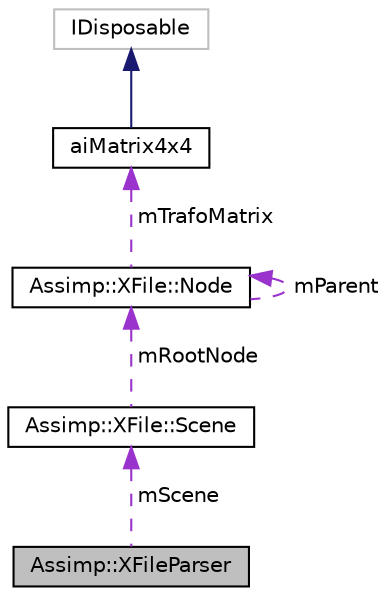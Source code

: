 digraph "Assimp::XFileParser"
{
  edge [fontname="Helvetica",fontsize="10",labelfontname="Helvetica",labelfontsize="10"];
  node [fontname="Helvetica",fontsize="10",shape=record];
  Node1 [label="Assimp::XFileParser",height=0.2,width=0.4,color="black", fillcolor="grey75", style="filled", fontcolor="black"];
  Node2 -> Node1 [dir="back",color="darkorchid3",fontsize="10",style="dashed",label=" mScene" ,fontname="Helvetica"];
  Node2 [label="Assimp::XFile::Scene",height=0.2,width=0.4,color="black", fillcolor="white", style="filled",URL="$struct_assimp_1_1_x_file_1_1_scene.html"];
  Node3 -> Node2 [dir="back",color="darkorchid3",fontsize="10",style="dashed",label=" mRootNode" ,fontname="Helvetica"];
  Node3 [label="Assimp::XFile::Node",height=0.2,width=0.4,color="black", fillcolor="white", style="filled",URL="$struct_assimp_1_1_x_file_1_1_node.html"];
  Node3 -> Node3 [dir="back",color="darkorchid3",fontsize="10",style="dashed",label=" mParent" ,fontname="Helvetica"];
  Node4 -> Node3 [dir="back",color="darkorchid3",fontsize="10",style="dashed",label=" mTrafoMatrix" ,fontname="Helvetica"];
  Node4 [label="aiMatrix4x4",height=0.2,width=0.4,color="black", fillcolor="white", style="filled",URL="$structai_matrix4x4.html"];
  Node5 -> Node4 [dir="back",color="midnightblue",fontsize="10",style="solid",fontname="Helvetica"];
  Node5 [label="IDisposable",height=0.2,width=0.4,color="grey75", fillcolor="white", style="filled"];
}
